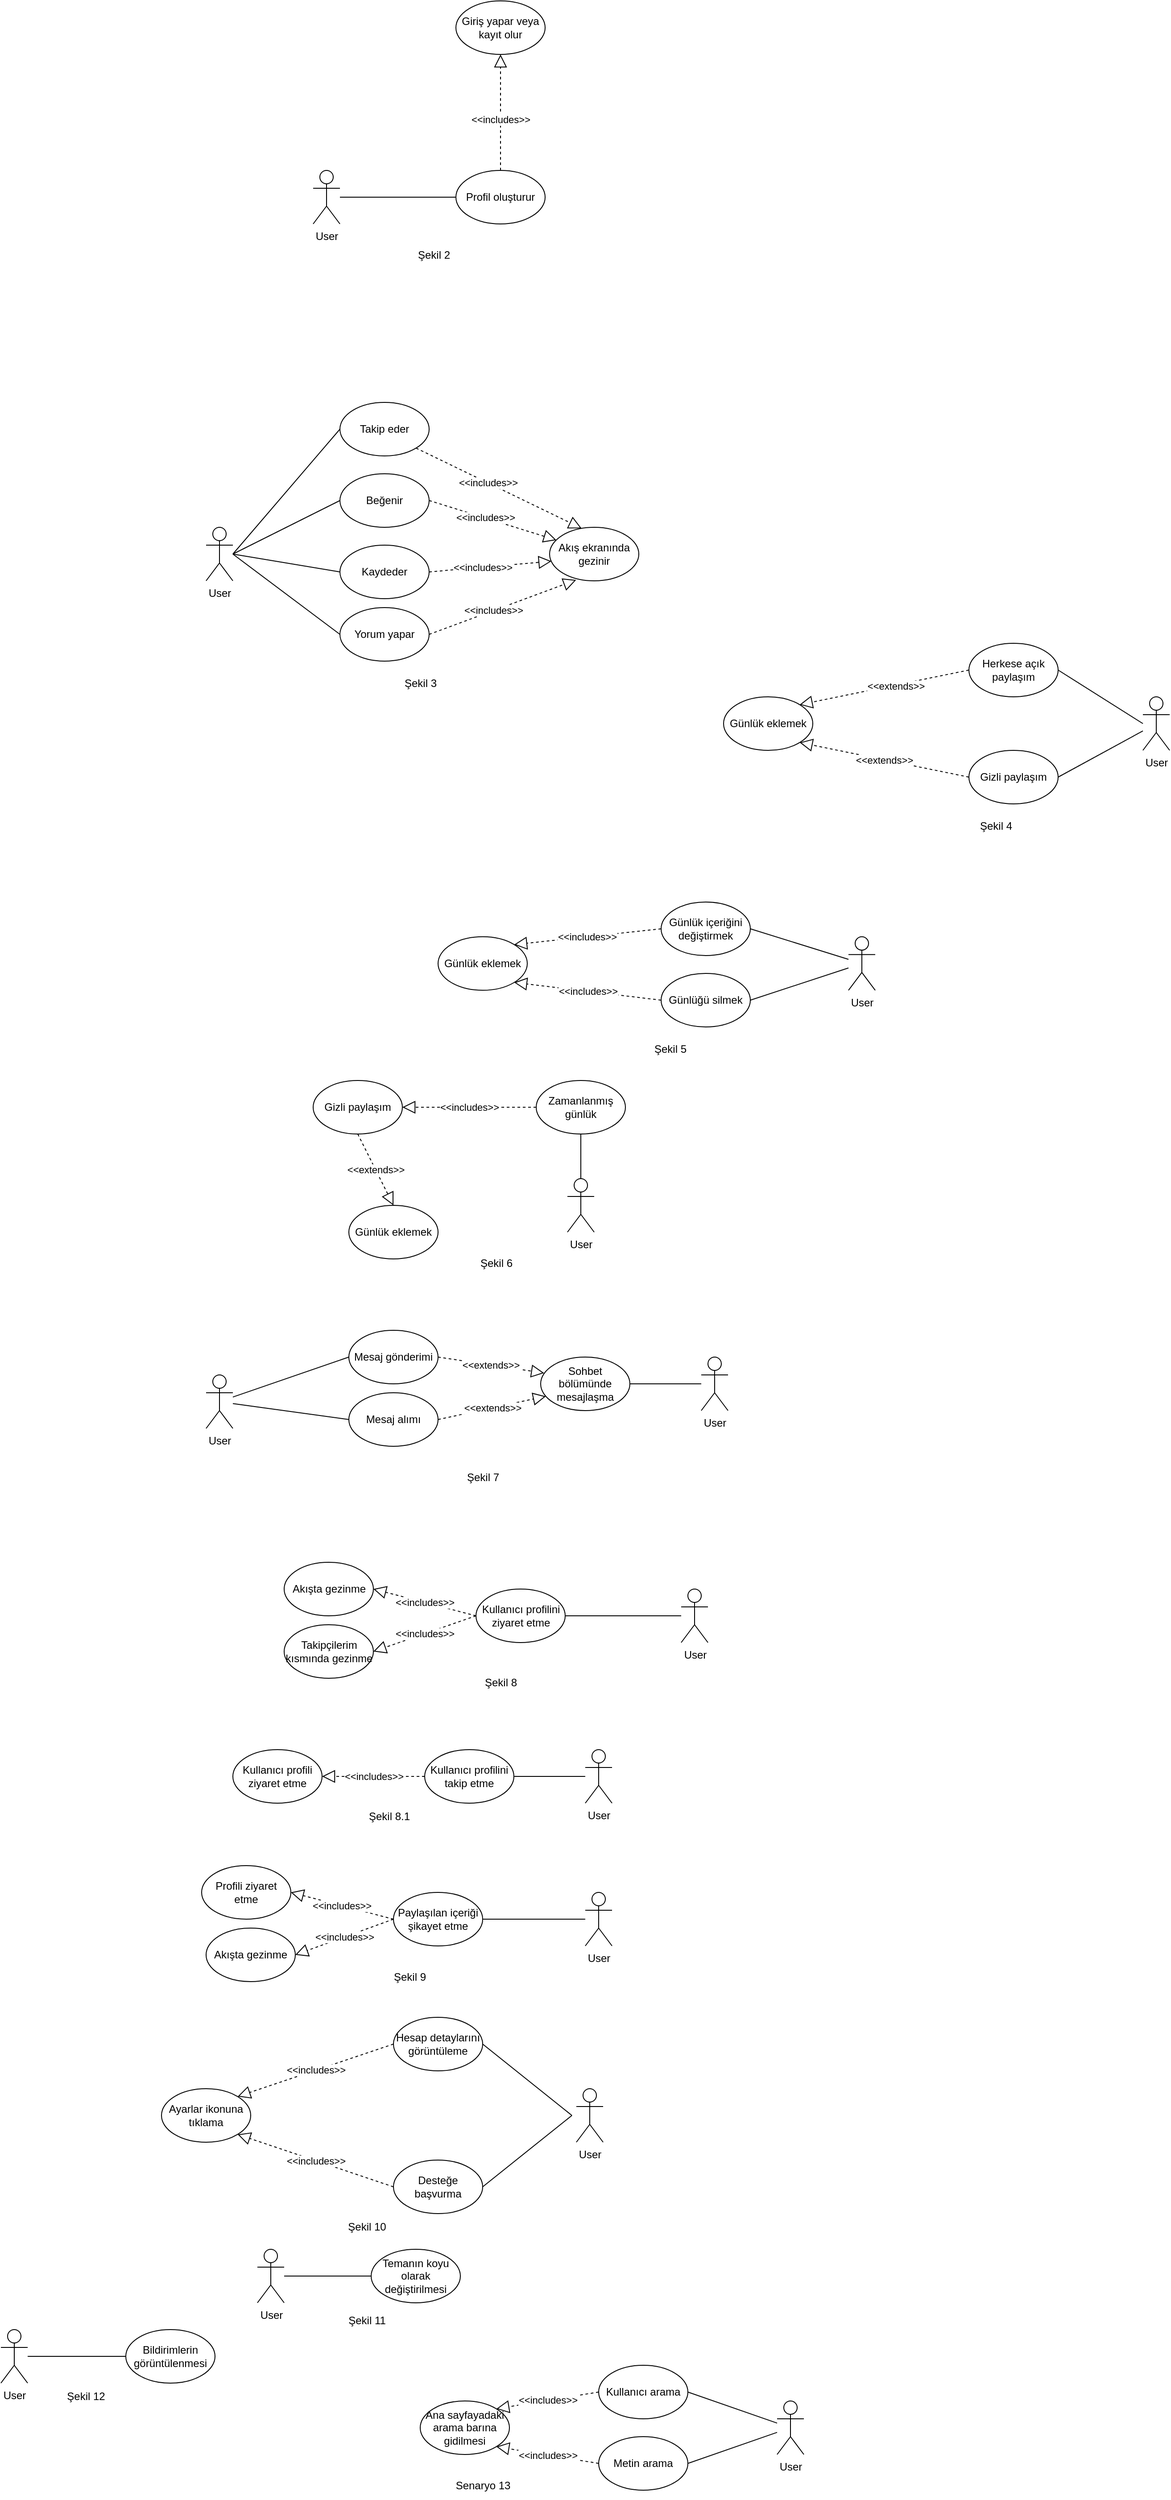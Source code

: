 <mxfile version="20.4.1" type="device"><diagram id="0kjQOKvBL9XfUOQontsF" name="Page-1"><mxGraphModel dx="1943" dy="786" grid="1" gridSize="10" guides="1" tooltips="1" connect="1" arrows="1" fold="1" page="0" pageScale="1" pageWidth="850" pageHeight="1100" math="0" shadow="0"><root><mxCell id="0"/><mxCell id="1" parent="0"/><mxCell id="-Xum-6FkenxaajLO8XQq-2" value="User" style="shape=umlActor;verticalLabelPosition=bottom;verticalAlign=top;html=1;outlineConnect=0;" parent="1" vertex="1"><mxGeometry x="-960" y="350" width="30" height="60" as="geometry"/></mxCell><mxCell id="-Xum-6FkenxaajLO8XQq-3" value="Profil oluşturur" style="ellipse;whiteSpace=wrap;html=1;" parent="1" vertex="1"><mxGeometry x="-680" y="-50" width="100" height="60" as="geometry"/></mxCell><mxCell id="-Xum-6FkenxaajLO8XQq-4" value="Akış ekranında gezinir" style="ellipse;whiteSpace=wrap;html=1;" parent="1" vertex="1"><mxGeometry x="-575" y="350" width="100" height="60" as="geometry"/></mxCell><mxCell id="-Xum-6FkenxaajLO8XQq-5" value="Yorum yapar" style="ellipse;whiteSpace=wrap;html=1;" parent="1" vertex="1"><mxGeometry x="-810" y="440" width="100" height="60" as="geometry"/></mxCell><mxCell id="-Xum-6FkenxaajLO8XQq-6" value="Beğenir" style="ellipse;whiteSpace=wrap;html=1;" parent="1" vertex="1"><mxGeometry x="-810" y="290" width="100" height="60" as="geometry"/></mxCell><mxCell id="-Xum-6FkenxaajLO8XQq-7" value="Takip eder" style="ellipse;whiteSpace=wrap;html=1;" parent="1" vertex="1"><mxGeometry x="-810" y="210" width="100" height="60" as="geometry"/></mxCell><mxCell id="-Xum-6FkenxaajLO8XQq-10" value="" style="endArrow=none;html=1;rounded=0;endFill=0;entryX=0;entryY=0.5;entryDx=0;entryDy=0;" parent="1" target="-Xum-6FkenxaajLO8XQq-7" edge="1"><mxGeometry width="50" height="50" relative="1" as="geometry"><mxPoint x="-930" y="380" as="sourcePoint"/><mxPoint x="-980" y="290" as="targetPoint"/></mxGeometry></mxCell><mxCell id="-Xum-6FkenxaajLO8XQq-12" value="" style="endArrow=none;html=1;rounded=0;entryX=0;entryY=0.5;entryDx=0;entryDy=0;endFill=0;" parent="1" source="-Xum-6FkenxaajLO8XQq-29" target="-Xum-6FkenxaajLO8XQq-3" edge="1"><mxGeometry width="50" height="50" relative="1" as="geometry"><mxPoint x="-825" y="-370" as="sourcePoint"/><mxPoint x="-725" y="-30" as="targetPoint"/></mxGeometry></mxCell><mxCell id="-Xum-6FkenxaajLO8XQq-18" value="&amp;lt;&amp;lt;includes&amp;gt;&amp;gt;" style="endArrow=block;endSize=12;endFill=0;html=1;rounded=0;exitX=1;exitY=1;exitDx=0;exitDy=0;entryX=0.358;entryY=0.018;entryDx=0;entryDy=0;dashed=1;entryPerimeter=0;" parent="1" source="-Xum-6FkenxaajLO8XQq-7" target="-Xum-6FkenxaajLO8XQq-4" edge="1"><mxGeometry x="-0.125" width="160" relative="1" as="geometry"><mxPoint x="-540.0" y="180" as="sourcePoint"/><mxPoint x="-540.0" y="280" as="targetPoint"/><mxPoint as="offset"/></mxGeometry></mxCell><mxCell id="-Xum-6FkenxaajLO8XQq-19" value="&amp;lt;&amp;lt;includes&amp;gt;&amp;gt;" style="endArrow=block;endSize=12;endFill=0;html=1;rounded=0;exitX=1;exitY=0.5;exitDx=0;exitDy=0;entryX=0.076;entryY=0.239;entryDx=0;entryDy=0;dashed=1;entryPerimeter=0;" parent="1" source="-Xum-6FkenxaajLO8XQq-6" target="-Xum-6FkenxaajLO8XQq-4" edge="1"><mxGeometry x="-0.125" width="160" relative="1" as="geometry"><mxPoint x="-710" y="380" as="sourcePoint"/><mxPoint x="-600.0" y="460" as="targetPoint"/><mxPoint as="offset"/></mxGeometry></mxCell><mxCell id="-Xum-6FkenxaajLO8XQq-20" value="&amp;lt;&amp;lt;includes&amp;gt;&amp;gt;" style="endArrow=block;endSize=12;endFill=0;html=1;rounded=0;exitX=1;exitY=0.5;exitDx=0;exitDy=0;entryX=0.297;entryY=0.984;entryDx=0;entryDy=0;dashed=1;entryPerimeter=0;" parent="1" source="-Xum-6FkenxaajLO8XQq-5" target="-Xum-6FkenxaajLO8XQq-4" edge="1"><mxGeometry x="-0.125" width="160" relative="1" as="geometry"><mxPoint x="-550.0" y="430" as="sourcePoint"/><mxPoint x="-550.0" y="530" as="targetPoint"/><mxPoint as="offset"/></mxGeometry></mxCell><mxCell id="-Xum-6FkenxaajLO8XQq-21" value="Günlük eklemek" style="ellipse;whiteSpace=wrap;html=1;" parent="1" vertex="1"><mxGeometry x="-380" y="540" width="100" height="60" as="geometry"/></mxCell><mxCell id="-Xum-6FkenxaajLO8XQq-23" value="" style="endArrow=none;html=1;rounded=0;endFill=0;exitX=1;exitY=0.5;exitDx=0;exitDy=0;" parent="1" source="-Xum-6FkenxaajLO8XQq-24" edge="1"><mxGeometry width="50" height="50" relative="1" as="geometry"><mxPoint x="25" y="559.58" as="sourcePoint"/><mxPoint x="90" y="570" as="targetPoint"/></mxGeometry></mxCell><mxCell id="-Xum-6FkenxaajLO8XQq-24" value="Herkese açık paylaşım" style="ellipse;whiteSpace=wrap;html=1;" parent="1" vertex="1"><mxGeometry x="-105" y="480" width="100" height="60" as="geometry"/></mxCell><mxCell id="-Xum-6FkenxaajLO8XQq-25" value="Gizli paylaşım" style="ellipse;whiteSpace=wrap;html=1;" parent="1" vertex="1"><mxGeometry x="-105" y="600" width="100" height="60" as="geometry"/></mxCell><mxCell id="-Xum-6FkenxaajLO8XQq-26" value="&amp;lt;&amp;lt;extends&amp;gt;&amp;gt;" style="endArrow=block;endSize=12;endFill=0;html=1;rounded=0;entryX=1;entryY=1;entryDx=0;entryDy=0;exitX=0;exitY=0.5;exitDx=0;exitDy=0;dashed=1;" parent="1" source="-Xum-6FkenxaajLO8XQq-25" target="-Xum-6FkenxaajLO8XQq-21" edge="1"><mxGeometry width="160" relative="1" as="geometry"><mxPoint x="-715" y="530" as="sourcePoint"/><mxPoint x="-695" y="430" as="targetPoint"/></mxGeometry></mxCell><mxCell id="-Xum-6FkenxaajLO8XQq-28" value="&amp;lt;&amp;lt;extends&amp;gt;&amp;gt;" style="endArrow=block;endSize=12;endFill=0;html=1;rounded=0;entryX=1;entryY=0;entryDx=0;entryDy=0;exitX=0;exitY=0.5;exitDx=0;exitDy=0;dashed=1;" parent="1" source="-Xum-6FkenxaajLO8XQq-24" target="-Xum-6FkenxaajLO8XQq-21" edge="1"><mxGeometry x="-0.132" y="1" width="160" relative="1" as="geometry"><mxPoint x="-614.995" y="467.577" as="sourcePoint"/><mxPoint x="-674.285" y="370.003" as="targetPoint"/><mxPoint as="offset"/></mxGeometry></mxCell><mxCell id="-Xum-6FkenxaajLO8XQq-29" value="User" style="shape=umlActor;verticalLabelPosition=bottom;verticalAlign=top;html=1;outlineConnect=0;" parent="1" vertex="1"><mxGeometry x="-840" y="-50" width="30" height="60" as="geometry"/></mxCell><mxCell id="-Xum-6FkenxaajLO8XQq-34" value="User" style="shape=umlActor;verticalLabelPosition=bottom;verticalAlign=top;html=1;outlineConnect=0;" parent="1" vertex="1"><mxGeometry x="90" y="540" width="30" height="60" as="geometry"/></mxCell><mxCell id="-Xum-6FkenxaajLO8XQq-35" value="Şekil 3" style="text;html=1;align=center;verticalAlign=middle;resizable=0;points=[];autosize=1;strokeColor=none;fillColor=none;" parent="1" vertex="1"><mxGeometry x="-750" y="510" width="60" height="30" as="geometry"/></mxCell><mxCell id="-Xum-6FkenxaajLO8XQq-37" value="Şekil 2" style="text;html=1;align=center;verticalAlign=middle;resizable=0;points=[];autosize=1;strokeColor=none;fillColor=none;" parent="1" vertex="1"><mxGeometry x="-735" y="30" width="60" height="30" as="geometry"/></mxCell><mxCell id="-Xum-6FkenxaajLO8XQq-38" value="Giriş yapar veya kayıt olur" style="ellipse;whiteSpace=wrap;html=1;" parent="1" vertex="1"><mxGeometry x="-680" y="-240" width="100" height="60" as="geometry"/></mxCell><mxCell id="-Xum-6FkenxaajLO8XQq-39" value="&amp;lt;&amp;lt;includes&amp;gt;&amp;gt;" style="endArrow=block;endSize=12;endFill=0;html=1;rounded=0;exitX=0.5;exitY=0;exitDx=0;exitDy=0;entryX=0.5;entryY=1;entryDx=0;entryDy=0;dashed=1;" parent="1" source="-Xum-6FkenxaajLO8XQq-3" target="-Xum-6FkenxaajLO8XQq-38" edge="1"><mxGeometry x="-0.125" width="160" relative="1" as="geometry"><mxPoint x="-440" y="-30.59" as="sourcePoint"/><mxPoint x="-570" y="-30.59" as="targetPoint"/><mxPoint as="offset"/></mxGeometry></mxCell><mxCell id="-Xum-6FkenxaajLO8XQq-41" value="Şekil 4" style="text;html=1;align=center;verticalAlign=middle;resizable=0;points=[];autosize=1;strokeColor=none;fillColor=none;" parent="1" vertex="1"><mxGeometry x="-105" y="670" width="60" height="30" as="geometry"/></mxCell><mxCell id="-Xum-6FkenxaajLO8XQq-56" value="Günlük eklemek" style="ellipse;whiteSpace=wrap;html=1;" parent="1" vertex="1"><mxGeometry x="-700" y="808.92" width="100" height="60" as="geometry"/></mxCell><mxCell id="-Xum-6FkenxaajLO8XQq-57" value="" style="endArrow=none;html=1;rounded=0;endFill=0;entryX=1;entryY=0.5;entryDx=0;entryDy=0;" parent="1" source="-Xum-6FkenxaajLO8XQq-62" target="-Xum-6FkenxaajLO8XQq-58" edge="1"><mxGeometry width="50" height="50" relative="1" as="geometry"><mxPoint x="-780" y="838.92" as="sourcePoint"/><mxPoint x="-730" y="840" as="targetPoint"/></mxGeometry></mxCell><mxCell id="-Xum-6FkenxaajLO8XQq-58" value="Günlük içeriğini değiştirmek" style="ellipse;whiteSpace=wrap;html=1;" parent="1" vertex="1"><mxGeometry x="-450" y="770" width="100" height="60" as="geometry"/></mxCell><mxCell id="-Xum-6FkenxaajLO8XQq-59" value="Günlüğü silmek" style="ellipse;whiteSpace=wrap;html=1;" parent="1" vertex="1"><mxGeometry x="-450" y="850" width="100" height="60" as="geometry"/></mxCell><mxCell id="-Xum-6FkenxaajLO8XQq-60" value="&amp;lt;&amp;lt;includes&amp;gt;&amp;gt;" style="endArrow=block;endSize=12;endFill=0;html=1;rounded=0;entryX=1;entryY=1;entryDx=0;entryDy=0;exitX=0;exitY=0.5;exitDx=0;exitDy=0;dashed=1;" parent="1" source="-Xum-6FkenxaajLO8XQq-59" target="-Xum-6FkenxaajLO8XQq-56" edge="1"><mxGeometry width="160" relative="1" as="geometry"><mxPoint x="-1090" y="798.92" as="sourcePoint"/><mxPoint x="-1070" y="698.92" as="targetPoint"/></mxGeometry></mxCell><mxCell id="-Xum-6FkenxaajLO8XQq-61" value="&amp;lt;&amp;lt;includes&amp;gt;&amp;gt;" style="endArrow=block;endSize=12;endFill=0;html=1;rounded=0;entryX=1;entryY=0;entryDx=0;entryDy=0;exitX=0;exitY=0.5;exitDx=0;exitDy=0;dashed=1;" parent="1" source="-Xum-6FkenxaajLO8XQq-58" target="-Xum-6FkenxaajLO8XQq-56" edge="1"><mxGeometry width="160" relative="1" as="geometry"><mxPoint x="-465.574" y="800.001" as="sourcePoint"/><mxPoint x="-1049.285" y="638.923" as="targetPoint"/></mxGeometry></mxCell><mxCell id="-Xum-6FkenxaajLO8XQq-62" value="User" style="shape=umlActor;verticalLabelPosition=bottom;verticalAlign=top;html=1;outlineConnect=0;" parent="1" vertex="1"><mxGeometry x="-240" y="808.92" width="30" height="60" as="geometry"/></mxCell><mxCell id="-Xum-6FkenxaajLO8XQq-63" value="Şekil 5" style="text;html=1;align=center;verticalAlign=middle;resizable=0;points=[];autosize=1;strokeColor=none;fillColor=none;" parent="1" vertex="1"><mxGeometry x="-470" y="920" width="60" height="30" as="geometry"/></mxCell><mxCell id="-Xum-6FkenxaajLO8XQq-64" value="Günlük eklemek" style="ellipse;whiteSpace=wrap;html=1;" parent="1" vertex="1"><mxGeometry x="-800" y="1110" width="100" height="60" as="geometry"/></mxCell><mxCell id="-Xum-6FkenxaajLO8XQq-65" value="" style="endArrow=none;html=1;rounded=0;endFill=0;entryX=0.5;entryY=1;entryDx=0;entryDy=0;" parent="1" source="-Xum-6FkenxaajLO8XQq-70" target="-Xum-6FkenxaajLO8XQq-72" edge="1"><mxGeometry width="50" height="50" relative="1" as="geometry"><mxPoint x="-1180" y="1000" as="sourcePoint"/><mxPoint x="-1110" y="1030" as="targetPoint"/></mxGeometry></mxCell><mxCell id="-Xum-6FkenxaajLO8XQq-67" value="Gizli paylaşım" style="ellipse;whiteSpace=wrap;html=1;" parent="1" vertex="1"><mxGeometry x="-840" y="970" width="100" height="60" as="geometry"/></mxCell><mxCell id="-Xum-6FkenxaajLO8XQq-68" value="&amp;lt;&amp;lt;extends&amp;gt;&amp;gt;" style="endArrow=block;endSize=12;endFill=0;html=1;rounded=0;entryX=0.5;entryY=0;entryDx=0;entryDy=0;exitX=0.5;exitY=1;exitDx=0;exitDy=0;dashed=1;" parent="1" source="-Xum-6FkenxaajLO8XQq-67" target="-Xum-6FkenxaajLO8XQq-64" edge="1"><mxGeometry width="160" relative="1" as="geometry"><mxPoint x="-1490" y="960" as="sourcePoint"/><mxPoint x="-1470" y="860" as="targetPoint"/></mxGeometry></mxCell><mxCell id="-Xum-6FkenxaajLO8XQq-70" value="User" style="shape=umlActor;verticalLabelPosition=bottom;verticalAlign=top;html=1;outlineConnect=0;" parent="1" vertex="1"><mxGeometry x="-555" y="1080" width="30" height="60" as="geometry"/></mxCell><mxCell id="-Xum-6FkenxaajLO8XQq-71" value="Şekil 6" style="text;html=1;align=center;verticalAlign=middle;resizable=0;points=[];autosize=1;strokeColor=none;fillColor=none;" parent="1" vertex="1"><mxGeometry x="-665" y="1160" width="60" height="30" as="geometry"/></mxCell><mxCell id="-Xum-6FkenxaajLO8XQq-72" value="Zamanlanmış günlük" style="ellipse;whiteSpace=wrap;html=1;" parent="1" vertex="1"><mxGeometry x="-590" y="970" width="100" height="60" as="geometry"/></mxCell><mxCell id="-Xum-6FkenxaajLO8XQq-73" value="&amp;lt;&amp;lt;includes&amp;gt;&amp;gt;" style="endArrow=block;endSize=12;endFill=0;html=1;rounded=0;entryX=1;entryY=0.5;entryDx=0;entryDy=0;exitX=0;exitY=0.5;exitDx=0;exitDy=0;dashed=1;" parent="1" source="-Xum-6FkenxaajLO8XQq-72" target="-Xum-6FkenxaajLO8XQq-67" edge="1"><mxGeometry width="160" relative="1" as="geometry"><mxPoint x="-550.961" y="1047.722" as="sourcePoint"/><mxPoint x="-699.999" y="1029.998" as="targetPoint"/></mxGeometry></mxCell><mxCell id="-Xum-6FkenxaajLO8XQq-77" value="Şekil 7" style="text;html=1;align=center;verticalAlign=middle;resizable=0;points=[];autosize=1;strokeColor=none;fillColor=none;" parent="1" vertex="1"><mxGeometry x="-680" y="1400" width="60" height="30" as="geometry"/></mxCell><mxCell id="-Xum-6FkenxaajLO8XQq-80" value="User" style="shape=umlActor;verticalLabelPosition=bottom;verticalAlign=top;html=1;outlineConnect=0;" parent="1" vertex="1"><mxGeometry x="-427.5" y="1540" width="30" height="60" as="geometry"/></mxCell><mxCell id="-Xum-6FkenxaajLO8XQq-81" value="Şekil 8" style="text;html=1;align=center;verticalAlign=middle;resizable=0;points=[];autosize=1;strokeColor=none;fillColor=none;" parent="1" vertex="1"><mxGeometry x="-660" y="1630" width="60" height="30" as="geometry"/></mxCell><mxCell id="-Xum-6FkenxaajLO8XQq-83" value="Kullanıcı profilini ziyaret etme" style="ellipse;whiteSpace=wrap;html=1;" parent="1" vertex="1"><mxGeometry x="-657.5" y="1540" width="100" height="60" as="geometry"/></mxCell><mxCell id="-Xum-6FkenxaajLO8XQq-84" value="&amp;lt;&amp;lt;includes&amp;gt;&amp;gt;" style="endArrow=block;endSize=12;endFill=0;html=1;rounded=0;entryX=1;entryY=0.5;entryDx=0;entryDy=0;exitX=0;exitY=0.5;exitDx=0;exitDy=0;dashed=1;" parent="1" source="-Xum-6FkenxaajLO8XQq-83" target="-Xum-6FkenxaajLO8XQq-85" edge="1"><mxGeometry width="160" relative="1" as="geometry"><mxPoint x="-617.97" y="1490" as="sourcePoint"/><mxPoint x="-782.501" y="1507.775" as="targetPoint"/></mxGeometry></mxCell><mxCell id="-Xum-6FkenxaajLO8XQq-85" value="Akışta gezinme" style="ellipse;whiteSpace=wrap;html=1;" parent="1" vertex="1"><mxGeometry x="-872.5" y="1510" width="100" height="60" as="geometry"/></mxCell><mxCell id="-Xum-6FkenxaajLO8XQq-86" value="Takipçilerim kısmında gezinme" style="ellipse;whiteSpace=wrap;html=1;" parent="1" vertex="1"><mxGeometry x="-872.5" y="1580" width="100" height="60" as="geometry"/></mxCell><mxCell id="-Xum-6FkenxaajLO8XQq-87" value="&amp;lt;&amp;lt;includes&amp;gt;&amp;gt;" style="endArrow=block;endSize=12;endFill=0;html=1;rounded=0;entryX=1;entryY=0.5;entryDx=0;entryDy=0;exitX=0;exitY=0.5;exitDx=0;exitDy=0;dashed=1;" parent="1" source="-Xum-6FkenxaajLO8XQq-83" target="-Xum-6FkenxaajLO8XQq-86" edge="1"><mxGeometry width="160" relative="1" as="geometry"><mxPoint x="-632.5" y="1660" as="sourcePoint"/><mxPoint x="-747.5" y="1630" as="targetPoint"/></mxGeometry></mxCell><mxCell id="-Xum-6FkenxaajLO8XQq-89" value="" style="endArrow=none;html=1;rounded=0;entryX=1;entryY=0.5;entryDx=0;entryDy=0;" parent="1" source="-Xum-6FkenxaajLO8XQq-80" target="-Xum-6FkenxaajLO8XQq-83" edge="1"><mxGeometry width="50" height="50" relative="1" as="geometry"><mxPoint x="-992.5" y="1594.828" as="sourcePoint"/><mxPoint x="-862.5" y="1550" as="targetPoint"/></mxGeometry></mxCell><mxCell id="-Xum-6FkenxaajLO8XQq-90" value="User" style="shape=umlActor;verticalLabelPosition=bottom;verticalAlign=top;html=1;outlineConnect=0;" parent="1" vertex="1"><mxGeometry x="-535" y="1720" width="30" height="60" as="geometry"/></mxCell><mxCell id="-Xum-6FkenxaajLO8XQq-91" value="Şekil 8.1" style="text;html=1;align=center;verticalAlign=middle;resizable=0;points=[];autosize=1;strokeColor=none;fillColor=none;" parent="1" vertex="1"><mxGeometry x="-790" y="1780" width="70" height="30" as="geometry"/></mxCell><mxCell id="-Xum-6FkenxaajLO8XQq-92" value="Kullanıcı profilini takip etme" style="ellipse;whiteSpace=wrap;html=1;" parent="1" vertex="1"><mxGeometry x="-715" y="1720" width="100" height="60" as="geometry"/></mxCell><mxCell id="-Xum-6FkenxaajLO8XQq-93" value="&amp;lt;&amp;lt;includes&amp;gt;&amp;gt;" style="endArrow=block;endSize=12;endFill=0;html=1;rounded=0;entryX=1;entryY=0.5;entryDx=0;entryDy=0;exitX=0;exitY=0.5;exitDx=0;exitDy=0;dashed=1;" parent="1" source="-Xum-6FkenxaajLO8XQq-92" target="-Xum-6FkenxaajLO8XQq-94" edge="1"><mxGeometry width="160" relative="1" as="geometry"><mxPoint x="-670.47" y="1650" as="sourcePoint"/><mxPoint x="-835.001" y="1667.775" as="targetPoint"/></mxGeometry></mxCell><mxCell id="-Xum-6FkenxaajLO8XQq-94" value="Kullanıcı profili ziyaret etme" style="ellipse;whiteSpace=wrap;html=1;" parent="1" vertex="1"><mxGeometry x="-930" y="1720" width="100" height="60" as="geometry"/></mxCell><mxCell id="-Xum-6FkenxaajLO8XQq-97" value="" style="endArrow=none;html=1;rounded=0;entryX=1;entryY=0.5;entryDx=0;entryDy=0;" parent="1" source="-Xum-6FkenxaajLO8XQq-90" target="-Xum-6FkenxaajLO8XQq-92" edge="1"><mxGeometry width="50" height="50" relative="1" as="geometry"><mxPoint x="-1045" y="1750" as="sourcePoint"/><mxPoint x="-945" y="1710" as="targetPoint"/></mxGeometry></mxCell><mxCell id="-Xum-6FkenxaajLO8XQq-99" value="User" style="shape=umlActor;verticalLabelPosition=bottom;verticalAlign=top;html=1;outlineConnect=0;" parent="1" vertex="1"><mxGeometry x="-535" y="1880" width="30" height="60" as="geometry"/></mxCell><mxCell id="-Xum-6FkenxaajLO8XQq-100" value="Şekil 9" style="text;html=1;align=center;verticalAlign=middle;resizable=0;points=[];autosize=1;strokeColor=none;fillColor=none;" parent="1" vertex="1"><mxGeometry x="-762.5" y="1960" width="60" height="30" as="geometry"/></mxCell><mxCell id="-Xum-6FkenxaajLO8XQq-101" value="Paylaşılan içeriği şikayet etme" style="ellipse;whiteSpace=wrap;html=1;" parent="1" vertex="1"><mxGeometry x="-750" y="1880" width="100" height="60" as="geometry"/></mxCell><mxCell id="-Xum-6FkenxaajLO8XQq-102" value="&amp;lt;&amp;lt;includes&amp;gt;&amp;gt;" style="endArrow=block;endSize=12;endFill=0;html=1;rounded=0;entryX=1;entryY=0.5;entryDx=0;entryDy=0;exitX=0;exitY=0.5;exitDx=0;exitDy=0;dashed=1;" parent="1" source="-Xum-6FkenxaajLO8XQq-101" target="-Xum-6FkenxaajLO8XQq-103" edge="1"><mxGeometry width="160" relative="1" as="geometry"><mxPoint x="-710.47" y="1830" as="sourcePoint"/><mxPoint x="-875.001" y="1847.775" as="targetPoint"/></mxGeometry></mxCell><mxCell id="-Xum-6FkenxaajLO8XQq-103" value="Profili ziyaret etme" style="ellipse;whiteSpace=wrap;html=1;" parent="1" vertex="1"><mxGeometry x="-965" y="1850" width="100" height="60" as="geometry"/></mxCell><mxCell id="-Xum-6FkenxaajLO8XQq-104" value="Akışta gezinme" style="ellipse;whiteSpace=wrap;html=1;" parent="1" vertex="1"><mxGeometry x="-960" y="1920" width="100" height="60" as="geometry"/></mxCell><mxCell id="-Xum-6FkenxaajLO8XQq-105" value="&amp;lt;&amp;lt;includes&amp;gt;&amp;gt;" style="endArrow=block;endSize=12;endFill=0;html=1;rounded=0;entryX=1;entryY=0.5;entryDx=0;entryDy=0;exitX=0;exitY=0.5;exitDx=0;exitDy=0;dashed=1;" parent="1" source="-Xum-6FkenxaajLO8XQq-101" target="-Xum-6FkenxaajLO8XQq-104" edge="1"><mxGeometry width="160" relative="1" as="geometry"><mxPoint x="-725" y="2000" as="sourcePoint"/><mxPoint x="-840" y="1970" as="targetPoint"/></mxGeometry></mxCell><mxCell id="-Xum-6FkenxaajLO8XQq-106" value="" style="endArrow=none;html=1;rounded=0;entryX=1;entryY=0.5;entryDx=0;entryDy=0;" parent="1" source="-Xum-6FkenxaajLO8XQq-99" target="-Xum-6FkenxaajLO8XQq-101" edge="1"><mxGeometry width="50" height="50" relative="1" as="geometry"><mxPoint x="-1085" y="1930" as="sourcePoint"/><mxPoint x="-645" y="1910" as="targetPoint"/></mxGeometry></mxCell><mxCell id="-Xum-6FkenxaajLO8XQq-108" value="User" style="shape=umlActor;verticalLabelPosition=bottom;verticalAlign=top;html=1;outlineConnect=0;" parent="1" vertex="1"><mxGeometry x="-545" y="2100" width="30" height="60" as="geometry"/></mxCell><mxCell id="-Xum-6FkenxaajLO8XQq-111" value="Ayarlar ikonuna tıklama" style="ellipse;whiteSpace=wrap;html=1;" parent="1" vertex="1"><mxGeometry x="-1010" y="2100" width="100" height="60" as="geometry"/></mxCell><mxCell id="-Xum-6FkenxaajLO8XQq-112" value="Hesap detaylarını görüntüleme" style="ellipse;whiteSpace=wrap;html=1;" parent="1" vertex="1"><mxGeometry x="-750" y="2020" width="100" height="60" as="geometry"/></mxCell><mxCell id="-Xum-6FkenxaajLO8XQq-113" value="Temanın koyu olarak değiştirilmesi" style="ellipse;whiteSpace=wrap;html=1;" parent="1" vertex="1"><mxGeometry x="-775" y="2280" width="100" height="60" as="geometry"/></mxCell><mxCell id="-Xum-6FkenxaajLO8XQq-114" value="Desteğe başvurma" style="ellipse;whiteSpace=wrap;html=1;" parent="1" vertex="1"><mxGeometry x="-750" y="2180" width="100" height="60" as="geometry"/></mxCell><mxCell id="-Xum-6FkenxaajLO8XQq-115" value="&amp;lt;&amp;lt;includes&amp;gt;&amp;gt;" style="endArrow=block;endSize=12;endFill=0;html=1;rounded=0;entryX=1;entryY=0;entryDx=0;entryDy=0;exitX=0;exitY=0.5;exitDx=0;exitDy=0;dashed=1;" parent="1" source="-Xum-6FkenxaajLO8XQq-112" target="-Xum-6FkenxaajLO8XQq-111" edge="1"><mxGeometry width="160" relative="1" as="geometry"><mxPoint x="-767.5" y="2080" as="sourcePoint"/><mxPoint x="-877.5" y="2120" as="targetPoint"/></mxGeometry></mxCell><mxCell id="-Xum-6FkenxaajLO8XQq-118" value="&amp;lt;&amp;lt;includes&amp;gt;&amp;gt;" style="endArrow=block;endSize=12;endFill=0;html=1;rounded=0;entryX=1;entryY=1;entryDx=0;entryDy=0;exitX=0;exitY=0.5;exitDx=0;exitDy=0;dashed=1;" parent="1" source="-Xum-6FkenxaajLO8XQq-114" target="-Xum-6FkenxaajLO8XQq-111" edge="1"><mxGeometry width="160" relative="1" as="geometry"><mxPoint x="-767.5" y="2210" as="sourcePoint"/><mxPoint x="-892.5" y="2260" as="targetPoint"/></mxGeometry></mxCell><mxCell id="-Xum-6FkenxaajLO8XQq-119" value="Şekil 10" style="text;html=1;align=center;verticalAlign=middle;resizable=0;points=[];autosize=1;strokeColor=none;fillColor=none;" parent="1" vertex="1"><mxGeometry x="-815" y="2240" width="70" height="30" as="geometry"/></mxCell><mxCell id="-Xum-6FkenxaajLO8XQq-120" value="User" style="shape=umlActor;verticalLabelPosition=bottom;verticalAlign=top;html=1;outlineConnect=0;" parent="1" vertex="1"><mxGeometry x="-1190" y="2370" width="30" height="60" as="geometry"/></mxCell><mxCell id="-Xum-6FkenxaajLO8XQq-121" value="" style="endArrow=none;html=1;rounded=0;entryX=0;entryY=0.5;entryDx=0;entryDy=0;" parent="1" source="-Xum-6FkenxaajLO8XQq-120" target="-Xum-6FkenxaajLO8XQq-122" edge="1"><mxGeometry width="50" height="50" relative="1" as="geometry"><mxPoint x="-1140" y="2410" as="sourcePoint"/><mxPoint x="-1060" y="2390" as="targetPoint"/></mxGeometry></mxCell><mxCell id="-Xum-6FkenxaajLO8XQq-122" value="Bildirimlerin görüntülenmesi" style="ellipse;whiteSpace=wrap;html=1;" parent="1" vertex="1"><mxGeometry x="-1050" y="2370" width="100" height="60" as="geometry"/></mxCell><mxCell id="-Xum-6FkenxaajLO8XQq-123" value="Şekil 12" style="text;html=1;align=center;verticalAlign=middle;resizable=0;points=[];autosize=1;strokeColor=none;fillColor=none;" parent="1" vertex="1"><mxGeometry x="-1130" y="2430" width="70" height="30" as="geometry"/></mxCell><mxCell id="-Xum-6FkenxaajLO8XQq-124" value="User" style="shape=umlActor;verticalLabelPosition=bottom;verticalAlign=top;html=1;outlineConnect=0;" parent="1" vertex="1"><mxGeometry x="-320" y="2450" width="30" height="60" as="geometry"/></mxCell><mxCell id="-Xum-6FkenxaajLO8XQq-125" value="" style="endArrow=none;html=1;rounded=0;entryX=1;entryY=0.5;entryDx=0;entryDy=0;" parent="1" source="-Xum-6FkenxaajLO8XQq-124" target="-Xum-6FkenxaajLO8XQq-128" edge="1"><mxGeometry width="50" height="50" relative="1" as="geometry"><mxPoint x="-815" y="2490" as="sourcePoint"/><mxPoint x="-735" y="2480" as="targetPoint"/></mxGeometry></mxCell><mxCell id="-Xum-6FkenxaajLO8XQq-126" value="Ana sayfayadaki arama barına gidilmesi" style="ellipse;whiteSpace=wrap;html=1;" parent="1" vertex="1"><mxGeometry x="-720" y="2450" width="100" height="60" as="geometry"/></mxCell><mxCell id="-Xum-6FkenxaajLO8XQq-127" value="&amp;lt;&amp;lt;includes&amp;gt;&amp;gt;" style="endArrow=block;endSize=12;endFill=0;html=1;rounded=0;entryX=1;entryY=0;entryDx=0;entryDy=0;exitX=0;exitY=0.5;exitDx=0;exitDy=0;dashed=1;" parent="1" source="-Xum-6FkenxaajLO8XQq-128" target="-Xum-6FkenxaajLO8XQq-126" edge="1"><mxGeometry width="160" relative="1" as="geometry"><mxPoint x="-293.98" y="2448.86" as="sourcePoint"/><mxPoint x="-466.011" y="2380.005" as="targetPoint"/></mxGeometry></mxCell><mxCell id="-Xum-6FkenxaajLO8XQq-128" value="Kullanıcı arama" style="ellipse;whiteSpace=wrap;html=1;" parent="1" vertex="1"><mxGeometry x="-520" y="2410" width="100" height="60" as="geometry"/></mxCell><mxCell id="-Xum-6FkenxaajLO8XQq-129" value="Metin arama" style="ellipse;whiteSpace=wrap;html=1;" parent="1" vertex="1"><mxGeometry x="-520" y="2490" width="100" height="60" as="geometry"/></mxCell><mxCell id="-Xum-6FkenxaajLO8XQq-132" value="&amp;lt;&amp;lt;includes&amp;gt;&amp;gt;" style="endArrow=block;endSize=12;endFill=0;html=1;rounded=0;entryX=1;entryY=1;entryDx=0;entryDy=0;exitX=0;exitY=0.5;exitDx=0;exitDy=0;dashed=1;" parent="1" source="-Xum-6FkenxaajLO8XQq-129" target="-Xum-6FkenxaajLO8XQq-126" edge="1"><mxGeometry width="160" relative="1" as="geometry"><mxPoint x="-535.47" y="2540" as="sourcePoint"/><mxPoint x="-650.001" y="2558.855" as="targetPoint"/></mxGeometry></mxCell><mxCell id="-Xum-6FkenxaajLO8XQq-133" value="Senaryo 13" style="text;html=1;align=center;verticalAlign=middle;resizable=0;points=[];autosize=1;strokeColor=none;fillColor=none;" parent="1" vertex="1"><mxGeometry x="-690" y="2530" width="80" height="30" as="geometry"/></mxCell><mxCell id="m7ksnLxcHTgMjRVMLpnG-2" value="" style="endArrow=none;html=1;rounded=0;endFill=0;entryX=0;entryY=0.5;entryDx=0;entryDy=0;" edge="1" parent="1" target="-Xum-6FkenxaajLO8XQq-6"><mxGeometry width="50" height="50" relative="1" as="geometry"><mxPoint x="-930" y="380" as="sourcePoint"/><mxPoint x="-715" y="290" as="targetPoint"/></mxGeometry></mxCell><mxCell id="m7ksnLxcHTgMjRVMLpnG-3" value="" style="endArrow=none;html=1;rounded=0;endFill=0;entryX=0;entryY=0.5;entryDx=0;entryDy=0;" edge="1" parent="1" target="-Xum-6FkenxaajLO8XQq-5"><mxGeometry width="50" height="50" relative="1" as="geometry"><mxPoint x="-930" y="380" as="sourcePoint"/><mxPoint x="-795" y="440" as="targetPoint"/></mxGeometry></mxCell><mxCell id="m7ksnLxcHTgMjRVMLpnG-4" value="" style="endArrow=none;html=1;rounded=0;endFill=0;entryX=1;entryY=0.5;entryDx=0;entryDy=0;" edge="1" parent="1" source="-Xum-6FkenxaajLO8XQq-62" target="-Xum-6FkenxaajLO8XQq-59"><mxGeometry width="50" height="50" relative="1" as="geometry"><mxPoint x="-230" y="844.25" as="sourcePoint"/><mxPoint x="-340" y="810" as="targetPoint"/></mxGeometry></mxCell><mxCell id="m7ksnLxcHTgMjRVMLpnG-5" value="" style="endArrow=none;html=1;rounded=0;endFill=0;entryX=1;entryY=0.5;entryDx=0;entryDy=0;" edge="1" parent="1" source="-Xum-6FkenxaajLO8XQq-34" target="-Xum-6FkenxaajLO8XQq-25"><mxGeometry width="50" height="50" relative="1" as="geometry"><mxPoint x="130" y="660.0" as="sourcePoint"/><mxPoint x="20" y="625.75" as="targetPoint"/></mxGeometry></mxCell><mxCell id="m7ksnLxcHTgMjRVMLpnG-6" value="Kaydeder" style="ellipse;whiteSpace=wrap;html=1;" vertex="1" parent="1"><mxGeometry x="-810" y="370" width="100" height="60" as="geometry"/></mxCell><mxCell id="m7ksnLxcHTgMjRVMLpnG-7" value="" style="endArrow=none;html=1;rounded=0;endFill=0;entryX=0;entryY=0.5;entryDx=0;entryDy=0;" edge="1" parent="1" target="m7ksnLxcHTgMjRVMLpnG-6"><mxGeometry width="50" height="50" relative="1" as="geometry"><mxPoint x="-930" y="380" as="sourcePoint"/><mxPoint x="-795.0" y="350" as="targetPoint"/></mxGeometry></mxCell><mxCell id="m7ksnLxcHTgMjRVMLpnG-8" value="&amp;lt;&amp;lt;includes&amp;gt;&amp;gt;" style="endArrow=block;endSize=12;endFill=0;html=1;rounded=0;exitX=1;exitY=0.5;exitDx=0;exitDy=0;entryX=0.021;entryY=0.634;entryDx=0;entryDy=0;dashed=1;entryPerimeter=0;" edge="1" parent="1" source="m7ksnLxcHTgMjRVMLpnG-6" target="-Xum-6FkenxaajLO8XQq-4"><mxGeometry x="-0.125" width="160" relative="1" as="geometry"><mxPoint x="-700" y="480" as="sourcePoint"/><mxPoint x="-565.437" y="411.164" as="targetPoint"/><mxPoint as="offset"/></mxGeometry></mxCell><mxCell id="m7ksnLxcHTgMjRVMLpnG-29" value="User" style="shape=umlActor;verticalLabelPosition=bottom;verticalAlign=top;html=1;outlineConnect=0;" vertex="1" parent="1"><mxGeometry x="-960" y="1300" width="30" height="60" as="geometry"/></mxCell><mxCell id="m7ksnLxcHTgMjRVMLpnG-30" value="Sohbet bölümünde mesajlaşma" style="ellipse;whiteSpace=wrap;html=1;" vertex="1" parent="1"><mxGeometry x="-585" y="1280" width="100" height="60" as="geometry"/></mxCell><mxCell id="m7ksnLxcHTgMjRVMLpnG-31" value="&amp;lt;&amp;lt;extends&amp;gt;&amp;gt;" style="endArrow=block;endSize=12;endFill=0;html=1;rounded=0;entryX=0.038;entryY=0.298;entryDx=0;entryDy=0;exitX=1;exitY=0.5;exitDx=0;exitDy=0;dashed=1;entryPerimeter=0;strokeWidth=1;jumpSize=6;" edge="1" parent="1" source="m7ksnLxcHTgMjRVMLpnG-32" target="m7ksnLxcHTgMjRVMLpnG-30"><mxGeometry width="160" relative="1" as="geometry"><mxPoint x="-710.001" y="1247.775" as="sourcePoint"/><mxPoint x="-545.47" y="1230" as="targetPoint"/></mxGeometry></mxCell><mxCell id="m7ksnLxcHTgMjRVMLpnG-32" value="Mesaj gönderimi" style="ellipse;whiteSpace=wrap;html=1;" vertex="1" parent="1"><mxGeometry x="-800" y="1250" width="100" height="60" as="geometry"/></mxCell><mxCell id="m7ksnLxcHTgMjRVMLpnG-33" value="Mesaj alımı" style="ellipse;whiteSpace=wrap;html=1;" vertex="1" parent="1"><mxGeometry x="-800" y="1320" width="100" height="60" as="geometry"/></mxCell><mxCell id="m7ksnLxcHTgMjRVMLpnG-34" value="&amp;lt;&amp;lt;extends&amp;gt;&amp;gt;" style="endArrow=block;endSize=12;endFill=0;html=1;rounded=0;entryX=0.058;entryY=0.733;entryDx=0;entryDy=0;exitX=1;exitY=0.5;exitDx=0;exitDy=0;dashed=1;entryPerimeter=0;" edge="1" parent="1" source="m7ksnLxcHTgMjRVMLpnG-33" target="m7ksnLxcHTgMjRVMLpnG-30"><mxGeometry width="160" relative="1" as="geometry"><mxPoint x="-675" y="1370" as="sourcePoint"/><mxPoint x="-560" y="1400" as="targetPoint"/></mxGeometry></mxCell><mxCell id="m7ksnLxcHTgMjRVMLpnG-35" value="" style="endArrow=none;html=1;rounded=0;entryX=0;entryY=0.5;entryDx=0;entryDy=0;" edge="1" parent="1" source="m7ksnLxcHTgMjRVMLpnG-29" target="m7ksnLxcHTgMjRVMLpnG-32"><mxGeometry width="50" height="50" relative="1" as="geometry"><mxPoint x="-920" y="1330" as="sourcePoint"/><mxPoint x="-820" y="1290" as="targetPoint"/></mxGeometry></mxCell><mxCell id="m7ksnLxcHTgMjRVMLpnG-36" value="" style="endArrow=none;html=1;rounded=0;entryX=0;entryY=0.5;entryDx=0;entryDy=0;" edge="1" parent="1" source="m7ksnLxcHTgMjRVMLpnG-29" target="m7ksnLxcHTgMjRVMLpnG-33"><mxGeometry width="50" height="50" relative="1" as="geometry"><mxPoint x="-920" y="1334.828" as="sourcePoint"/><mxPoint x="-790" y="1290" as="targetPoint"/></mxGeometry></mxCell><mxCell id="m7ksnLxcHTgMjRVMLpnG-37" value="User" style="shape=umlActor;verticalLabelPosition=bottom;verticalAlign=top;html=1;outlineConnect=0;" vertex="1" parent="1"><mxGeometry x="-405" y="1280" width="30" height="60" as="geometry"/></mxCell><mxCell id="m7ksnLxcHTgMjRVMLpnG-39" value="" style="endArrow=none;html=1;rounded=0;exitX=1;exitY=0.5;exitDx=0;exitDy=0;" edge="1" parent="1" source="m7ksnLxcHTgMjRVMLpnG-30" target="m7ksnLxcHTgMjRVMLpnG-37"><mxGeometry width="50" height="50" relative="1" as="geometry"><mxPoint x="-530" y="1224.828" as="sourcePoint"/><mxPoint x="-400" y="1180" as="targetPoint"/></mxGeometry></mxCell><mxCell id="m7ksnLxcHTgMjRVMLpnG-41" value="" style="endArrow=none;html=1;rounded=0;exitX=1;exitY=0.5;exitDx=0;exitDy=0;" edge="1" parent="1" source="-Xum-6FkenxaajLO8XQq-112"><mxGeometry width="50" height="50" relative="1" as="geometry"><mxPoint x="-580" y="2120" as="sourcePoint"/><mxPoint x="-550" y="2130" as="targetPoint"/></mxGeometry></mxCell><mxCell id="m7ksnLxcHTgMjRVMLpnG-42" value="" style="endArrow=none;html=1;rounded=0;exitX=0;exitY=0.5;exitDx=0;exitDy=0;" edge="1" parent="1" source="-Xum-6FkenxaajLO8XQq-113" target="m7ksnLxcHTgMjRVMLpnG-44"><mxGeometry width="50" height="50" relative="1" as="geometry"><mxPoint x="-817.5" y="2090" as="sourcePoint"/><mxPoint x="-950" y="2280" as="targetPoint"/></mxGeometry></mxCell><mxCell id="m7ksnLxcHTgMjRVMLpnG-43" value="" style="endArrow=none;html=1;rounded=0;exitX=1;exitY=0.5;exitDx=0;exitDy=0;" edge="1" parent="1" source="-Xum-6FkenxaajLO8XQq-114"><mxGeometry width="50" height="50" relative="1" as="geometry"><mxPoint x="-602.5" y="2160" as="sourcePoint"/><mxPoint x="-550" y="2130" as="targetPoint"/></mxGeometry></mxCell><mxCell id="m7ksnLxcHTgMjRVMLpnG-44" value="User" style="shape=umlActor;verticalLabelPosition=bottom;verticalAlign=top;html=1;outlineConnect=0;" vertex="1" parent="1"><mxGeometry x="-902.5" y="2280" width="30" height="60" as="geometry"/></mxCell><mxCell id="m7ksnLxcHTgMjRVMLpnG-45" value="Şekil 11" style="text;html=1;align=center;verticalAlign=middle;resizable=0;points=[];autosize=1;strokeColor=none;fillColor=none;" vertex="1" parent="1"><mxGeometry x="-815" y="2345" width="70" height="30" as="geometry"/></mxCell><mxCell id="m7ksnLxcHTgMjRVMLpnG-46" value="" style="endArrow=none;html=1;rounded=0;entryX=1;entryY=0.5;entryDx=0;entryDy=0;" edge="1" parent="1" source="-Xum-6FkenxaajLO8XQq-124" target="-Xum-6FkenxaajLO8XQq-129"><mxGeometry width="50" height="50" relative="1" as="geometry"><mxPoint x="-310" y="2484.783" as="sourcePoint"/><mxPoint x="-410.0" y="2450" as="targetPoint"/></mxGeometry></mxCell></root></mxGraphModel></diagram></mxfile>